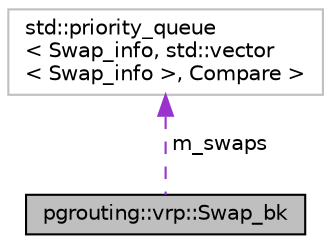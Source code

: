 digraph "pgrouting::vrp::Swap_bk"
{
  edge [fontname="Helvetica",fontsize="10",labelfontname="Helvetica",labelfontsize="10"];
  node [fontname="Helvetica",fontsize="10",shape=record];
  Node1 [label="pgrouting::vrp::Swap_bk",height=0.2,width=0.4,color="black", fillcolor="grey75", style="filled" fontcolor="black"];
  Node2 -> Node1 [dir="back",color="darkorchid3",fontsize="10",style="dashed",label=" m_swaps" ,fontname="Helvetica"];
  Node2 [label="std::priority_queue\l\< Swap_info, std::vector\l\< Swap_info \>, Compare \>",height=0.2,width=0.4,color="grey75", fillcolor="white", style="filled"];
}
